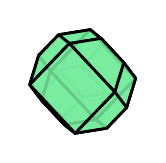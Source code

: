 % polymake for julian
% Thu Jul  5 23:35:49 2018
% unnamed

\begin{tikzpicture}[x  = {(0.9cm,-0.076cm)},
                    y  = {(-0.06cm,0.95cm)},
                    z  = {(-0.44cm,-0.29cm)},
                    scale = .3,
                    color = {lightgray}]


  % DEF POINTS
  \coordinate (v0_unnamed__1) at (2, 1, 0);
  \coordinate (v1_unnamed__1) at (1, 2, 0);
  \coordinate (v2_unnamed__1) at (2, 0, 1);
  \coordinate (v3_unnamed__1) at (1, 0, 2);
  \coordinate (v4_unnamed__1) at (0, 2, 1);
  \coordinate (v5_unnamed__1) at (2, 0, -1);
  \coordinate (v6_unnamed__1) at (0, 1, 2);
  \coordinate (v7_unnamed__1) at (1, 0, -2);
  \coordinate (v8_unnamed__1) at (0, 2, -1);
  \coordinate (v9_unnamed__1) at (2, -1, 0);
  \coordinate (v10_unnamed__1) at (0, 1, -2);
  \coordinate (v11_unnamed__1) at (1, -2, 0);
  \coordinate (v12_unnamed__1) at (0, -1, 2);
  \coordinate (v13_unnamed__1) at (-1, 2, 0);
  \coordinate (v14_unnamed__1) at (0, -2, 1);
  \coordinate (v15_unnamed__1) at (-2, 1, 0);
  \coordinate (v16_unnamed__1) at (-1, 0, 2);
  \coordinate (v17_unnamed__1) at (0, -1, -2);
  \coordinate (v18_unnamed__1) at (-2, 0, 1);
  \coordinate (v19_unnamed__1) at (0, -2, -1);
  \coordinate (v20_unnamed__1) at (-1, 0, -2);
  \coordinate (v21_unnamed__1) at (-2, 0, -1);
  \coordinate (v22_unnamed__1) at (-1, -2, 0);
  \coordinate (v23_unnamed__1) at (-2, -1, 0);


  % EDGES STYLE
  \definecolor{edgecolor_unnamed__1}{rgb}{ 0,0,0 }
  \tikzstyle{facestyle_unnamed__1} = [fill=none, fill opacity=0.85, preaction={draw=white, line cap=round, line width=1.5 pt}, draw=edgecolor_unnamed__1, line width=1 pt, line cap=round, line join=round]


  % FACES and EDGES and POINTS in the right order
  \draw[facestyle_unnamed__1] (v10_unnamed__1) -- (v8_unnamed__1) -- (v1_unnamed__1) -- (v0_unnamed__1) -- (v5_unnamed__1) -- (v7_unnamed__1) -- (v10_unnamed__1) -- cycle;
  \draw[facestyle_unnamed__1] (v22_unnamed__1) -- (v19_unnamed__1) -- (v11_unnamed__1) -- (v14_unnamed__1) -- (v22_unnamed__1) -- cycle;
  \draw[facestyle_unnamed__1] (v23_unnamed__1) -- (v18_unnamed__1) -- (v15_unnamed__1) -- (v21_unnamed__1) -- (v23_unnamed__1) -- cycle;
  \draw[facestyle_unnamed__1] (v19_unnamed__1) -- (v17_unnamed__1) -- (v7_unnamed__1) -- (v5_unnamed__1) -- (v9_unnamed__1) -- (v11_unnamed__1) -- (v19_unnamed__1) -- cycle;
  \draw[facestyle_unnamed__1] (v21_unnamed__1) -- (v15_unnamed__1) -- (v13_unnamed__1) -- (v8_unnamed__1) -- (v10_unnamed__1) -- (v20_unnamed__1) -- (v21_unnamed__1) -- cycle;
  \draw[facestyle_unnamed__1] (v20_unnamed__1) -- (v10_unnamed__1) -- (v7_unnamed__1) -- (v17_unnamed__1) -- (v20_unnamed__1) -- cycle;


  %POINTS


  %FACETS
  \draw[facestyle_unnamed__1] (v23_unnamed__1) -- (v21_unnamed__1) -- (v20_unnamed__1) -- (v17_unnamed__1) -- (v19_unnamed__1) -- (v22_unnamed__1) -- (v23_unnamed__1) -- cycle;


  %POINTS


  %FACETS
  \draw[facestyle_unnamed__1] (v16_unnamed__1) -- (v18_unnamed__1) -- (v23_unnamed__1) -- (v22_unnamed__1) -- (v14_unnamed__1) -- (v12_unnamed__1) -- (v16_unnamed__1) -- cycle;


  %POINTS


  %FACETS
  \draw[facestyle_unnamed__1] (v13_unnamed__1) -- (v4_unnamed__1) -- (v1_unnamed__1) -- (v8_unnamed__1) -- (v13_unnamed__1) -- cycle;


  %POINTS


  %FACETS
  \draw[facestyle_unnamed__1] (v0_unnamed__1) -- (v2_unnamed__1) -- (v9_unnamed__1) -- (v5_unnamed__1) -- (v0_unnamed__1) -- cycle;


  %POINTS


  %FACETS
  \draw[facestyle_unnamed__1] (v15_unnamed__1) -- (v18_unnamed__1) -- (v16_unnamed__1) -- (v6_unnamed__1) -- (v4_unnamed__1) -- (v13_unnamed__1) -- (v15_unnamed__1) -- cycle;


  %POINTS


  %FACETS
  \draw[facestyle_unnamed__1] (v12_unnamed__1) -- (v14_unnamed__1) -- (v11_unnamed__1) -- (v9_unnamed__1) -- (v2_unnamed__1) -- (v3_unnamed__1) -- (v12_unnamed__1) -- cycle;


  %POINTS


  %FACETS
  \draw[facestyle_unnamed__1] (v6_unnamed__1) -- (v16_unnamed__1) -- (v12_unnamed__1) -- (v3_unnamed__1) -- (v6_unnamed__1) -- cycle;


  %POINTS


  %FACETS
  \draw[facestyle_unnamed__1] (v4_unnamed__1) -- (v6_unnamed__1) -- (v3_unnamed__1) -- (v2_unnamed__1) -- (v0_unnamed__1) -- (v1_unnamed__1) -- (v4_unnamed__1) -- cycle;


  %POINTS


  %FACETS

  % DEF POINTS
  \coordinate (v0_unnamed__2) at (2, 1, 0);
  \coordinate (v1_unnamed__2) at (1, 2, 0);
  \coordinate (v2_unnamed__2) at (2, 0, 1);
  \coordinate (v3_unnamed__2) at (0, 2, 1);
  \coordinate (v4_unnamed__2) at (2, 0, -1);
  \coordinate (v5_unnamed__2) at (0, 2, -1);
  \coordinate (v6_unnamed__2) at (2, -1, 0);
  \coordinate (v7_unnamed__2) at (1, -2, 0);
  \coordinate (v8_unnamed__2) at (-1, 2, 0);
  \coordinate (v9_unnamed__2) at (0, -2, 1);
  \coordinate (v10_unnamed__2) at (-2, 1, 0);
  \coordinate (v11_unnamed__2) at (-2, 0, 1);
  \coordinate (v12_unnamed__2) at (0, -2, -1);
  \coordinate (v13_unnamed__2) at (-2, 0, -1);
  \coordinate (v14_unnamed__2) at (-1, -2, 0);
  \coordinate (v15_unnamed__2) at (-2, -1, 0);


  % EDGES STYLE
  \definecolor{edgecolor_unnamed__2}{rgb}{ 0,0,0 }

  % FACES STYLE
  \definecolor{facetcolor_unnamed__2}{rgb}{ 0.467,0.925,0.62 }

  \tikzstyle{facestyle_unnamed__2} = [fill=facetcolor_unnamed__2, fill opacity=0.85, draw=edgecolor_unnamed__2, line width=1 pt, line cap=round, line join=round]


  % FACES and EDGES and POINTS in the right order
  \draw[facestyle_unnamed__2] (v5_unnamed__2) -- (v1_unnamed__2) -- (v0_unnamed__2) -- (v4_unnamed__2) -- (v5_unnamed__2) -- cycle;
  \draw[facestyle_unnamed__2] (v14_unnamed__2) -- (v12_unnamed__2) -- (v7_unnamed__2) -- (v9_unnamed__2) -- (v14_unnamed__2) -- cycle;
  \draw[facestyle_unnamed__2] (v15_unnamed__2) -- (v11_unnamed__2) -- (v10_unnamed__2) -- (v13_unnamed__2) -- (v15_unnamed__2) -- cycle;
  \draw[facestyle_unnamed__2] (v12_unnamed__2) -- (v4_unnamed__2) -- (v6_unnamed__2) -- (v7_unnamed__2) -- (v12_unnamed__2) -- cycle;
  \draw[facestyle_unnamed__2] (v13_unnamed__2) -- (v10_unnamed__2) -- (v8_unnamed__2) -- (v5_unnamed__2) -- (v13_unnamed__2) -- cycle;
  \draw[facestyle_unnamed__2] (v15_unnamed__2) -- (v13_unnamed__2) -- (v12_unnamed__2) -- (v14_unnamed__2) -- (v15_unnamed__2) -- cycle;
  \draw[facestyle_unnamed__2] (v13_unnamed__2) -- (v5_unnamed__2) -- (v4_unnamed__2) -- (v12_unnamed__2) -- (v13_unnamed__2) -- cycle;


  %POINTS


  %FACETS
  \draw[facestyle_unnamed__2] (v15_unnamed__2) -- (v14_unnamed__2) -- (v9_unnamed__2) -- (v11_unnamed__2) -- (v15_unnamed__2) -- cycle;


  %POINTS


  %FACETS
  \draw[facestyle_unnamed__2] (v8_unnamed__2) -- (v3_unnamed__2) -- (v1_unnamed__2) -- (v5_unnamed__2) -- (v8_unnamed__2) -- cycle;


  %POINTS


  %FACETS
  \draw[facestyle_unnamed__2] (v2_unnamed__2) -- (v6_unnamed__2) -- (v4_unnamed__2) -- (v0_unnamed__2) -- (v2_unnamed__2) -- cycle;


  %POINTS


  %FACETS
  \draw[facestyle_unnamed__2] (v10_unnamed__2) -- (v11_unnamed__2) -- (v3_unnamed__2) -- (v8_unnamed__2) -- (v10_unnamed__2) -- cycle;


  %POINTS


  %FACETS
  \draw[facestyle_unnamed__2] (v2_unnamed__2) -- (v9_unnamed__2) -- (v7_unnamed__2) -- (v6_unnamed__2) -- (v2_unnamed__2) -- cycle;


  %POINTS


  %FACETS
  \draw[facestyle_unnamed__2] (v3_unnamed__2) -- (v2_unnamed__2) -- (v0_unnamed__2) -- (v1_unnamed__2) -- (v3_unnamed__2) -- cycle;


  %POINTS


  %FACETS
  \draw[facestyle_unnamed__2] (v3_unnamed__2) -- (v11_unnamed__2) -- (v9_unnamed__2) -- (v2_unnamed__2) -- (v3_unnamed__2) -- cycle;


  %POINTS


  %FACETS

\end{tikzpicture}
